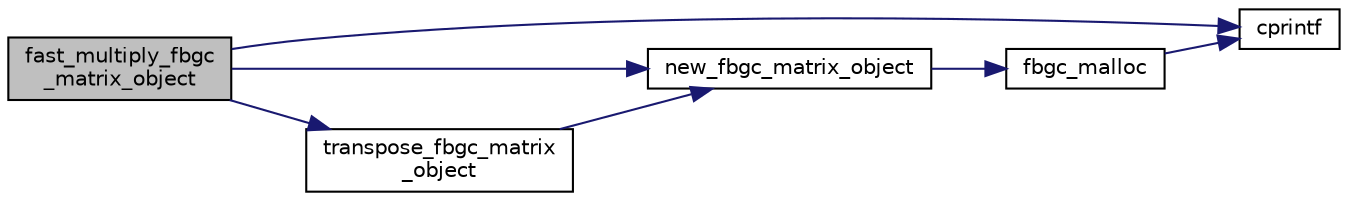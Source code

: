 digraph "fast_multiply_fbgc_matrix_object"
{
  edge [fontname="Helvetica",fontsize="10",labelfontname="Helvetica",labelfontsize="10"];
  node [fontname="Helvetica",fontsize="10",shape=record];
  rankdir="LR";
  Node0 [label="fast_multiply_fbgc\l_matrix_object",height=0.2,width=0.4,color="black", fillcolor="grey75", style="filled", fontcolor="black"];
  Node0 -> Node1 [color="midnightblue",fontsize="10",style="solid"];
  Node1 [label="cprintf",height=0.2,width=0.4,color="black", fillcolor="white", style="filled",URL="$error_8c.html#a30fee765292b076e015fc846035f2550"];
  Node0 -> Node2 [color="midnightblue",fontsize="10",style="solid"];
  Node2 [label="new_fbgc_matrix_object",height=0.2,width=0.4,color="black", fillcolor="white", style="filled",URL="$matrix__object_8c.html#aa855543d4a0b84619248fdce7dc1c763"];
  Node2 -> Node3 [color="midnightblue",fontsize="10",style="solid"];
  Node3 [label="fbgc_malloc",height=0.2,width=0.4,color="black", fillcolor="white", style="filled",URL="$memory_8c.html#a41dd65ee24d51160659bf94bed90e998"];
  Node3 -> Node1 [color="midnightblue",fontsize="10",style="solid"];
  Node0 -> Node4 [color="midnightblue",fontsize="10",style="solid"];
  Node4 [label="transpose_fbgc_matrix\l_object",height=0.2,width=0.4,color="black", fillcolor="white", style="filled",URL="$matrix__object_8c.html#a3b38131de55f1ba36877d8118c0e6e6a"];
  Node4 -> Node2 [color="midnightblue",fontsize="10",style="solid"];
}
